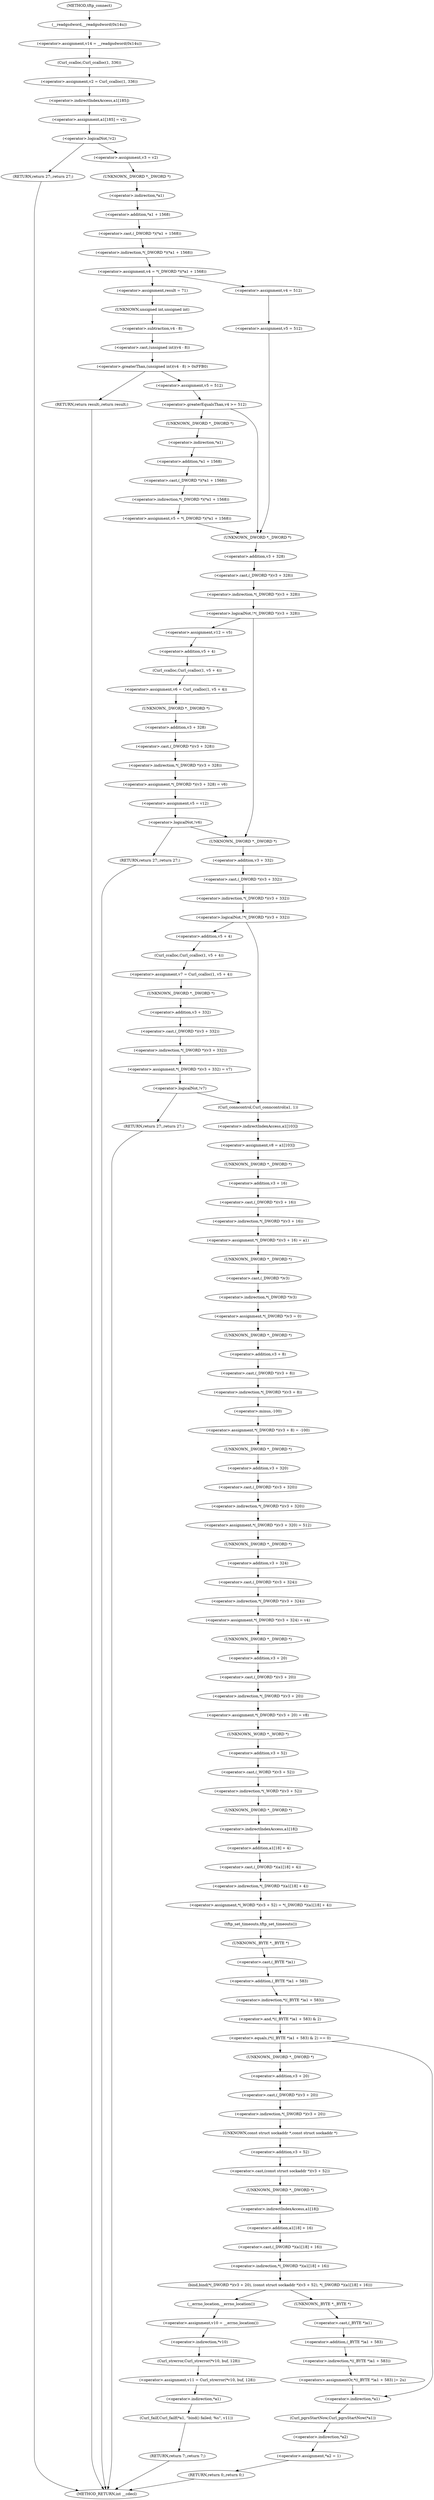 digraph tftp_connect {  
"1000131" [label = "(<operator>.assignment,v14 = __readgsdword(0x14u))" ]
"1000133" [label = "(__readgsdword,__readgsdword(0x14u))" ]
"1000135" [label = "(<operator>.assignment,v2 = Curl_ccalloc(1, 336))" ]
"1000137" [label = "(Curl_ccalloc,Curl_ccalloc(1, 336))" ]
"1000140" [label = "(<operator>.assignment,a1[185] = v2)" ]
"1000141" [label = "(<operator>.indirectIndexAccess,a1[185])" ]
"1000146" [label = "(<operator>.logicalNot,!v2)" ]
"1000148" [label = "(RETURN,return 27;,return 27;)" ]
"1000150" [label = "(<operator>.assignment,v3 = v2)" ]
"1000153" [label = "(<operator>.assignment,v4 = *(_DWORD *)(*a1 + 1568))" ]
"1000155" [label = "(<operator>.indirection,*(_DWORD *)(*a1 + 1568))" ]
"1000156" [label = "(<operator>.cast,(_DWORD *)(*a1 + 1568))" ]
"1000157" [label = "(UNKNOWN,_DWORD *,_DWORD *)" ]
"1000158" [label = "(<operator>.addition,*a1 + 1568)" ]
"1000159" [label = "(<operator>.indirection,*a1)" ]
"1000165" [label = "(<operator>.assignment,result = 71)" ]
"1000169" [label = "(<operator>.greaterThan,(unsigned int)(v4 - 8) > 0xFFB0)" ]
"1000170" [label = "(<operator>.cast,(unsigned int)(v4 - 8))" ]
"1000171" [label = "(UNKNOWN,unsigned int,unsigned int)" ]
"1000172" [label = "(<operator>.subtraction,v4 - 8)" ]
"1000176" [label = "(RETURN,return result;,return result;)" ]
"1000178" [label = "(<operator>.assignment,v5 = 512)" ]
"1000182" [label = "(<operator>.greaterEqualsThan,v4 >= 512)" ]
"1000185" [label = "(<operator>.assignment,v5 = *(_DWORD *)(*a1 + 1568))" ]
"1000187" [label = "(<operator>.indirection,*(_DWORD *)(*a1 + 1568))" ]
"1000188" [label = "(<operator>.cast,(_DWORD *)(*a1 + 1568))" ]
"1000189" [label = "(UNKNOWN,_DWORD *,_DWORD *)" ]
"1000190" [label = "(<operator>.addition,*a1 + 1568)" ]
"1000191" [label = "(<operator>.indirection,*a1)" ]
"1000196" [label = "(<operator>.assignment,v4 = 512)" ]
"1000199" [label = "(<operator>.assignment,v5 = 512)" ]
"1000203" [label = "(<operator>.logicalNot,!*(_DWORD *)(v3 + 328))" ]
"1000204" [label = "(<operator>.indirection,*(_DWORD *)(v3 + 328))" ]
"1000205" [label = "(<operator>.cast,(_DWORD *)(v3 + 328))" ]
"1000206" [label = "(UNKNOWN,_DWORD *,_DWORD *)" ]
"1000207" [label = "(<operator>.addition,v3 + 328)" ]
"1000211" [label = "(<operator>.assignment,v12 = v5)" ]
"1000214" [label = "(<operator>.assignment,v6 = Curl_ccalloc(1, v5 + 4))" ]
"1000216" [label = "(Curl_ccalloc,Curl_ccalloc(1, v5 + 4))" ]
"1000218" [label = "(<operator>.addition,v5 + 4)" ]
"1000221" [label = "(<operator>.assignment,*(_DWORD *)(v3 + 328) = v6)" ]
"1000222" [label = "(<operator>.indirection,*(_DWORD *)(v3 + 328))" ]
"1000223" [label = "(<operator>.cast,(_DWORD *)(v3 + 328))" ]
"1000224" [label = "(UNKNOWN,_DWORD *,_DWORD *)" ]
"1000225" [label = "(<operator>.addition,v3 + 328)" ]
"1000229" [label = "(<operator>.assignment,v5 = v12)" ]
"1000233" [label = "(<operator>.logicalNot,!v6)" ]
"1000235" [label = "(RETURN,return 27;,return 27;)" ]
"1000238" [label = "(<operator>.logicalNot,!*(_DWORD *)(v3 + 332))" ]
"1000239" [label = "(<operator>.indirection,*(_DWORD *)(v3 + 332))" ]
"1000240" [label = "(<operator>.cast,(_DWORD *)(v3 + 332))" ]
"1000241" [label = "(UNKNOWN,_DWORD *,_DWORD *)" ]
"1000242" [label = "(<operator>.addition,v3 + 332)" ]
"1000246" [label = "(<operator>.assignment,v7 = Curl_ccalloc(1, v5 + 4))" ]
"1000248" [label = "(Curl_ccalloc,Curl_ccalloc(1, v5 + 4))" ]
"1000250" [label = "(<operator>.addition,v5 + 4)" ]
"1000253" [label = "(<operator>.assignment,*(_DWORD *)(v3 + 332) = v7)" ]
"1000254" [label = "(<operator>.indirection,*(_DWORD *)(v3 + 332))" ]
"1000255" [label = "(<operator>.cast,(_DWORD *)(v3 + 332))" ]
"1000256" [label = "(UNKNOWN,_DWORD *,_DWORD *)" ]
"1000257" [label = "(<operator>.addition,v3 + 332)" ]
"1000262" [label = "(<operator>.logicalNot,!v7)" ]
"1000264" [label = "(RETURN,return 27;,return 27;)" ]
"1000266" [label = "(Curl_conncontrol,Curl_conncontrol(a1, 1))" ]
"1000269" [label = "(<operator>.assignment,v8 = a1[103])" ]
"1000271" [label = "(<operator>.indirectIndexAccess,a1[103])" ]
"1000274" [label = "(<operator>.assignment,*(_DWORD *)(v3 + 16) = a1)" ]
"1000275" [label = "(<operator>.indirection,*(_DWORD *)(v3 + 16))" ]
"1000276" [label = "(<operator>.cast,(_DWORD *)(v3 + 16))" ]
"1000277" [label = "(UNKNOWN,_DWORD *,_DWORD *)" ]
"1000278" [label = "(<operator>.addition,v3 + 16)" ]
"1000282" [label = "(<operator>.assignment,*(_DWORD *)v3 = 0)" ]
"1000283" [label = "(<operator>.indirection,*(_DWORD *)v3)" ]
"1000284" [label = "(<operator>.cast,(_DWORD *)v3)" ]
"1000285" [label = "(UNKNOWN,_DWORD *,_DWORD *)" ]
"1000288" [label = "(<operator>.assignment,*(_DWORD *)(v3 + 8) = -100)" ]
"1000289" [label = "(<operator>.indirection,*(_DWORD *)(v3 + 8))" ]
"1000290" [label = "(<operator>.cast,(_DWORD *)(v3 + 8))" ]
"1000291" [label = "(UNKNOWN,_DWORD *,_DWORD *)" ]
"1000292" [label = "(<operator>.addition,v3 + 8)" ]
"1000295" [label = "(<operator>.minus,-100)" ]
"1000297" [label = "(<operator>.assignment,*(_DWORD *)(v3 + 320) = 512)" ]
"1000298" [label = "(<operator>.indirection,*(_DWORD *)(v3 + 320))" ]
"1000299" [label = "(<operator>.cast,(_DWORD *)(v3 + 320))" ]
"1000300" [label = "(UNKNOWN,_DWORD *,_DWORD *)" ]
"1000301" [label = "(<operator>.addition,v3 + 320)" ]
"1000305" [label = "(<operator>.assignment,*(_DWORD *)(v3 + 324) = v4)" ]
"1000306" [label = "(<operator>.indirection,*(_DWORD *)(v3 + 324))" ]
"1000307" [label = "(<operator>.cast,(_DWORD *)(v3 + 324))" ]
"1000308" [label = "(UNKNOWN,_DWORD *,_DWORD *)" ]
"1000309" [label = "(<operator>.addition,v3 + 324)" ]
"1000313" [label = "(<operator>.assignment,*(_DWORD *)(v3 + 20) = v8)" ]
"1000314" [label = "(<operator>.indirection,*(_DWORD *)(v3 + 20))" ]
"1000315" [label = "(<operator>.cast,(_DWORD *)(v3 + 20))" ]
"1000316" [label = "(UNKNOWN,_DWORD *,_DWORD *)" ]
"1000317" [label = "(<operator>.addition,v3 + 20)" ]
"1000321" [label = "(<operator>.assignment,*(_WORD *)(v3 + 52) = *(_DWORD *)(a1[18] + 4))" ]
"1000322" [label = "(<operator>.indirection,*(_WORD *)(v3 + 52))" ]
"1000323" [label = "(<operator>.cast,(_WORD *)(v3 + 52))" ]
"1000324" [label = "(UNKNOWN,_WORD *,_WORD *)" ]
"1000325" [label = "(<operator>.addition,v3 + 52)" ]
"1000328" [label = "(<operator>.indirection,*(_DWORD *)(a1[18] + 4))" ]
"1000329" [label = "(<operator>.cast,(_DWORD *)(a1[18] + 4))" ]
"1000330" [label = "(UNKNOWN,_DWORD *,_DWORD *)" ]
"1000331" [label = "(<operator>.addition,a1[18] + 4)" ]
"1000332" [label = "(<operator>.indirectIndexAccess,a1[18])" ]
"1000336" [label = "(tftp_set_timeouts,tftp_set_timeouts())" ]
"1000338" [label = "(<operator>.equals,(*((_BYTE *)a1 + 583) & 2) == 0)" ]
"1000339" [label = "(<operator>.and,*((_BYTE *)a1 + 583) & 2)" ]
"1000340" [label = "(<operator>.indirection,*((_BYTE *)a1 + 583))" ]
"1000341" [label = "(<operator>.addition,(_BYTE *)a1 + 583)" ]
"1000342" [label = "(<operator>.cast,(_BYTE *)a1)" ]
"1000343" [label = "(UNKNOWN,_BYTE *,_BYTE *)" ]
"1000350" [label = "(bind,bind(*(_DWORD *)(v3 + 20), (const struct sockaddr *)(v3 + 52), *(_DWORD *)(a1[18] + 16)))" ]
"1000351" [label = "(<operator>.indirection,*(_DWORD *)(v3 + 20))" ]
"1000352" [label = "(<operator>.cast,(_DWORD *)(v3 + 20))" ]
"1000353" [label = "(UNKNOWN,_DWORD *,_DWORD *)" ]
"1000354" [label = "(<operator>.addition,v3 + 20)" ]
"1000357" [label = "(<operator>.cast,(const struct sockaddr *)(v3 + 52))" ]
"1000358" [label = "(UNKNOWN,const struct sockaddr *,const struct sockaddr *)" ]
"1000359" [label = "(<operator>.addition,v3 + 52)" ]
"1000362" [label = "(<operator>.indirection,*(_DWORD *)(a1[18] + 16))" ]
"1000363" [label = "(<operator>.cast,(_DWORD *)(a1[18] + 16))" ]
"1000364" [label = "(UNKNOWN,_DWORD *,_DWORD *)" ]
"1000365" [label = "(<operator>.addition,a1[18] + 16)" ]
"1000366" [label = "(<operator>.indirectIndexAccess,a1[18])" ]
"1000371" [label = "(<operator>.assignment,v10 = __errno_location())" ]
"1000373" [label = "(__errno_location,__errno_location())" ]
"1000374" [label = "(<operator>.assignment,v11 = Curl_strerror(*v10, buf, 128))" ]
"1000376" [label = "(Curl_strerror,Curl_strerror(*v10, buf, 128))" ]
"1000377" [label = "(<operator>.indirection,*v10)" ]
"1000381" [label = "(Curl_failf,Curl_failf(*a1, \"bind() failed; %s\", v11))" ]
"1000382" [label = "(<operator>.indirection,*a1)" ]
"1000386" [label = "(RETURN,return 7;,return 7;)" ]
"1000388" [label = "(<operators>.assignmentOr,*((_BYTE *)a1 + 583) |= 2u)" ]
"1000389" [label = "(<operator>.indirection,*((_BYTE *)a1 + 583))" ]
"1000390" [label = "(<operator>.addition,(_BYTE *)a1 + 583)" ]
"1000391" [label = "(<operator>.cast,(_BYTE *)a1)" ]
"1000392" [label = "(UNKNOWN,_BYTE *,_BYTE *)" ]
"1000396" [label = "(Curl_pgrsStartNow,Curl_pgrsStartNow(*a1))" ]
"1000397" [label = "(<operator>.indirection,*a1)" ]
"1000399" [label = "(<operator>.assignment,*a2 = 1)" ]
"1000400" [label = "(<operator>.indirection,*a2)" ]
"1000403" [label = "(RETURN,return 0;,return 0;)" ]
"1000114" [label = "(METHOD,tftp_connect)" ]
"1000405" [label = "(METHOD_RETURN,int __cdecl)" ]
  "1000131" -> "1000137" 
  "1000133" -> "1000131" 
  "1000135" -> "1000141" 
  "1000137" -> "1000135" 
  "1000140" -> "1000146" 
  "1000141" -> "1000140" 
  "1000146" -> "1000148" 
  "1000146" -> "1000150" 
  "1000148" -> "1000405" 
  "1000150" -> "1000157" 
  "1000153" -> "1000165" 
  "1000153" -> "1000196" 
  "1000155" -> "1000153" 
  "1000156" -> "1000155" 
  "1000157" -> "1000159" 
  "1000158" -> "1000156" 
  "1000159" -> "1000158" 
  "1000165" -> "1000171" 
  "1000169" -> "1000176" 
  "1000169" -> "1000178" 
  "1000170" -> "1000169" 
  "1000171" -> "1000172" 
  "1000172" -> "1000170" 
  "1000176" -> "1000405" 
  "1000178" -> "1000182" 
  "1000182" -> "1000206" 
  "1000182" -> "1000189" 
  "1000185" -> "1000206" 
  "1000187" -> "1000185" 
  "1000188" -> "1000187" 
  "1000189" -> "1000191" 
  "1000190" -> "1000188" 
  "1000191" -> "1000190" 
  "1000196" -> "1000199" 
  "1000199" -> "1000206" 
  "1000203" -> "1000241" 
  "1000203" -> "1000211" 
  "1000204" -> "1000203" 
  "1000205" -> "1000204" 
  "1000206" -> "1000207" 
  "1000207" -> "1000205" 
  "1000211" -> "1000218" 
  "1000214" -> "1000224" 
  "1000216" -> "1000214" 
  "1000218" -> "1000216" 
  "1000221" -> "1000229" 
  "1000222" -> "1000221" 
  "1000223" -> "1000222" 
  "1000224" -> "1000225" 
  "1000225" -> "1000223" 
  "1000229" -> "1000233" 
  "1000233" -> "1000241" 
  "1000233" -> "1000235" 
  "1000235" -> "1000405" 
  "1000238" -> "1000250" 
  "1000238" -> "1000266" 
  "1000239" -> "1000238" 
  "1000240" -> "1000239" 
  "1000241" -> "1000242" 
  "1000242" -> "1000240" 
  "1000246" -> "1000256" 
  "1000248" -> "1000246" 
  "1000250" -> "1000248" 
  "1000253" -> "1000262" 
  "1000254" -> "1000253" 
  "1000255" -> "1000254" 
  "1000256" -> "1000257" 
  "1000257" -> "1000255" 
  "1000262" -> "1000264" 
  "1000262" -> "1000266" 
  "1000264" -> "1000405" 
  "1000266" -> "1000271" 
  "1000269" -> "1000277" 
  "1000271" -> "1000269" 
  "1000274" -> "1000285" 
  "1000275" -> "1000274" 
  "1000276" -> "1000275" 
  "1000277" -> "1000278" 
  "1000278" -> "1000276" 
  "1000282" -> "1000291" 
  "1000283" -> "1000282" 
  "1000284" -> "1000283" 
  "1000285" -> "1000284" 
  "1000288" -> "1000300" 
  "1000289" -> "1000295" 
  "1000290" -> "1000289" 
  "1000291" -> "1000292" 
  "1000292" -> "1000290" 
  "1000295" -> "1000288" 
  "1000297" -> "1000308" 
  "1000298" -> "1000297" 
  "1000299" -> "1000298" 
  "1000300" -> "1000301" 
  "1000301" -> "1000299" 
  "1000305" -> "1000316" 
  "1000306" -> "1000305" 
  "1000307" -> "1000306" 
  "1000308" -> "1000309" 
  "1000309" -> "1000307" 
  "1000313" -> "1000324" 
  "1000314" -> "1000313" 
  "1000315" -> "1000314" 
  "1000316" -> "1000317" 
  "1000317" -> "1000315" 
  "1000321" -> "1000336" 
  "1000322" -> "1000330" 
  "1000323" -> "1000322" 
  "1000324" -> "1000325" 
  "1000325" -> "1000323" 
  "1000328" -> "1000321" 
  "1000329" -> "1000328" 
  "1000330" -> "1000332" 
  "1000331" -> "1000329" 
  "1000332" -> "1000331" 
  "1000336" -> "1000343" 
  "1000338" -> "1000353" 
  "1000338" -> "1000397" 
  "1000339" -> "1000338" 
  "1000340" -> "1000339" 
  "1000341" -> "1000340" 
  "1000342" -> "1000341" 
  "1000343" -> "1000342" 
  "1000350" -> "1000392" 
  "1000350" -> "1000373" 
  "1000351" -> "1000358" 
  "1000352" -> "1000351" 
  "1000353" -> "1000354" 
  "1000354" -> "1000352" 
  "1000357" -> "1000364" 
  "1000358" -> "1000359" 
  "1000359" -> "1000357" 
  "1000362" -> "1000350" 
  "1000363" -> "1000362" 
  "1000364" -> "1000366" 
  "1000365" -> "1000363" 
  "1000366" -> "1000365" 
  "1000371" -> "1000377" 
  "1000373" -> "1000371" 
  "1000374" -> "1000382" 
  "1000376" -> "1000374" 
  "1000377" -> "1000376" 
  "1000381" -> "1000386" 
  "1000382" -> "1000381" 
  "1000386" -> "1000405" 
  "1000388" -> "1000397" 
  "1000389" -> "1000388" 
  "1000390" -> "1000389" 
  "1000391" -> "1000390" 
  "1000392" -> "1000391" 
  "1000396" -> "1000400" 
  "1000397" -> "1000396" 
  "1000399" -> "1000403" 
  "1000400" -> "1000399" 
  "1000403" -> "1000405" 
  "1000114" -> "1000133" 
}
